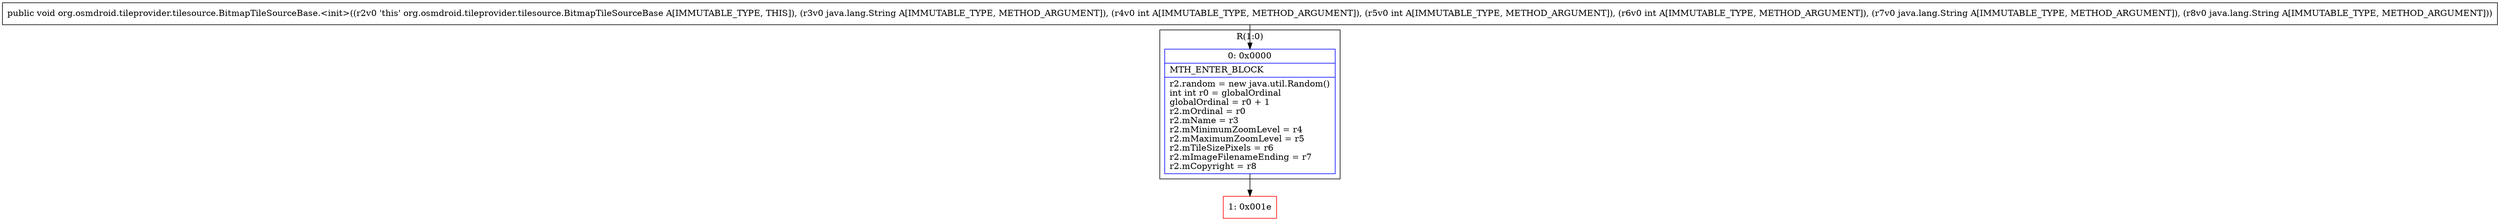 digraph "CFG fororg.osmdroid.tileprovider.tilesource.BitmapTileSourceBase.\<init\>(Ljava\/lang\/String;IIILjava\/lang\/String;Ljava\/lang\/String;)V" {
subgraph cluster_Region_2025068343 {
label = "R(1:0)";
node [shape=record,color=blue];
Node_0 [shape=record,label="{0\:\ 0x0000|MTH_ENTER_BLOCK\l|r2.random = new java.util.Random()\lint int r0 = globalOrdinal\lglobalOrdinal = r0 + 1\lr2.mOrdinal = r0\lr2.mName = r3\lr2.mMinimumZoomLevel = r4\lr2.mMaximumZoomLevel = r5\lr2.mTileSizePixels = r6\lr2.mImageFilenameEnding = r7\lr2.mCopyright = r8\l}"];
}
Node_1 [shape=record,color=red,label="{1\:\ 0x001e}"];
MethodNode[shape=record,label="{public void org.osmdroid.tileprovider.tilesource.BitmapTileSourceBase.\<init\>((r2v0 'this' org.osmdroid.tileprovider.tilesource.BitmapTileSourceBase A[IMMUTABLE_TYPE, THIS]), (r3v0 java.lang.String A[IMMUTABLE_TYPE, METHOD_ARGUMENT]), (r4v0 int A[IMMUTABLE_TYPE, METHOD_ARGUMENT]), (r5v0 int A[IMMUTABLE_TYPE, METHOD_ARGUMENT]), (r6v0 int A[IMMUTABLE_TYPE, METHOD_ARGUMENT]), (r7v0 java.lang.String A[IMMUTABLE_TYPE, METHOD_ARGUMENT]), (r8v0 java.lang.String A[IMMUTABLE_TYPE, METHOD_ARGUMENT])) }"];
MethodNode -> Node_0;
Node_0 -> Node_1;
}

